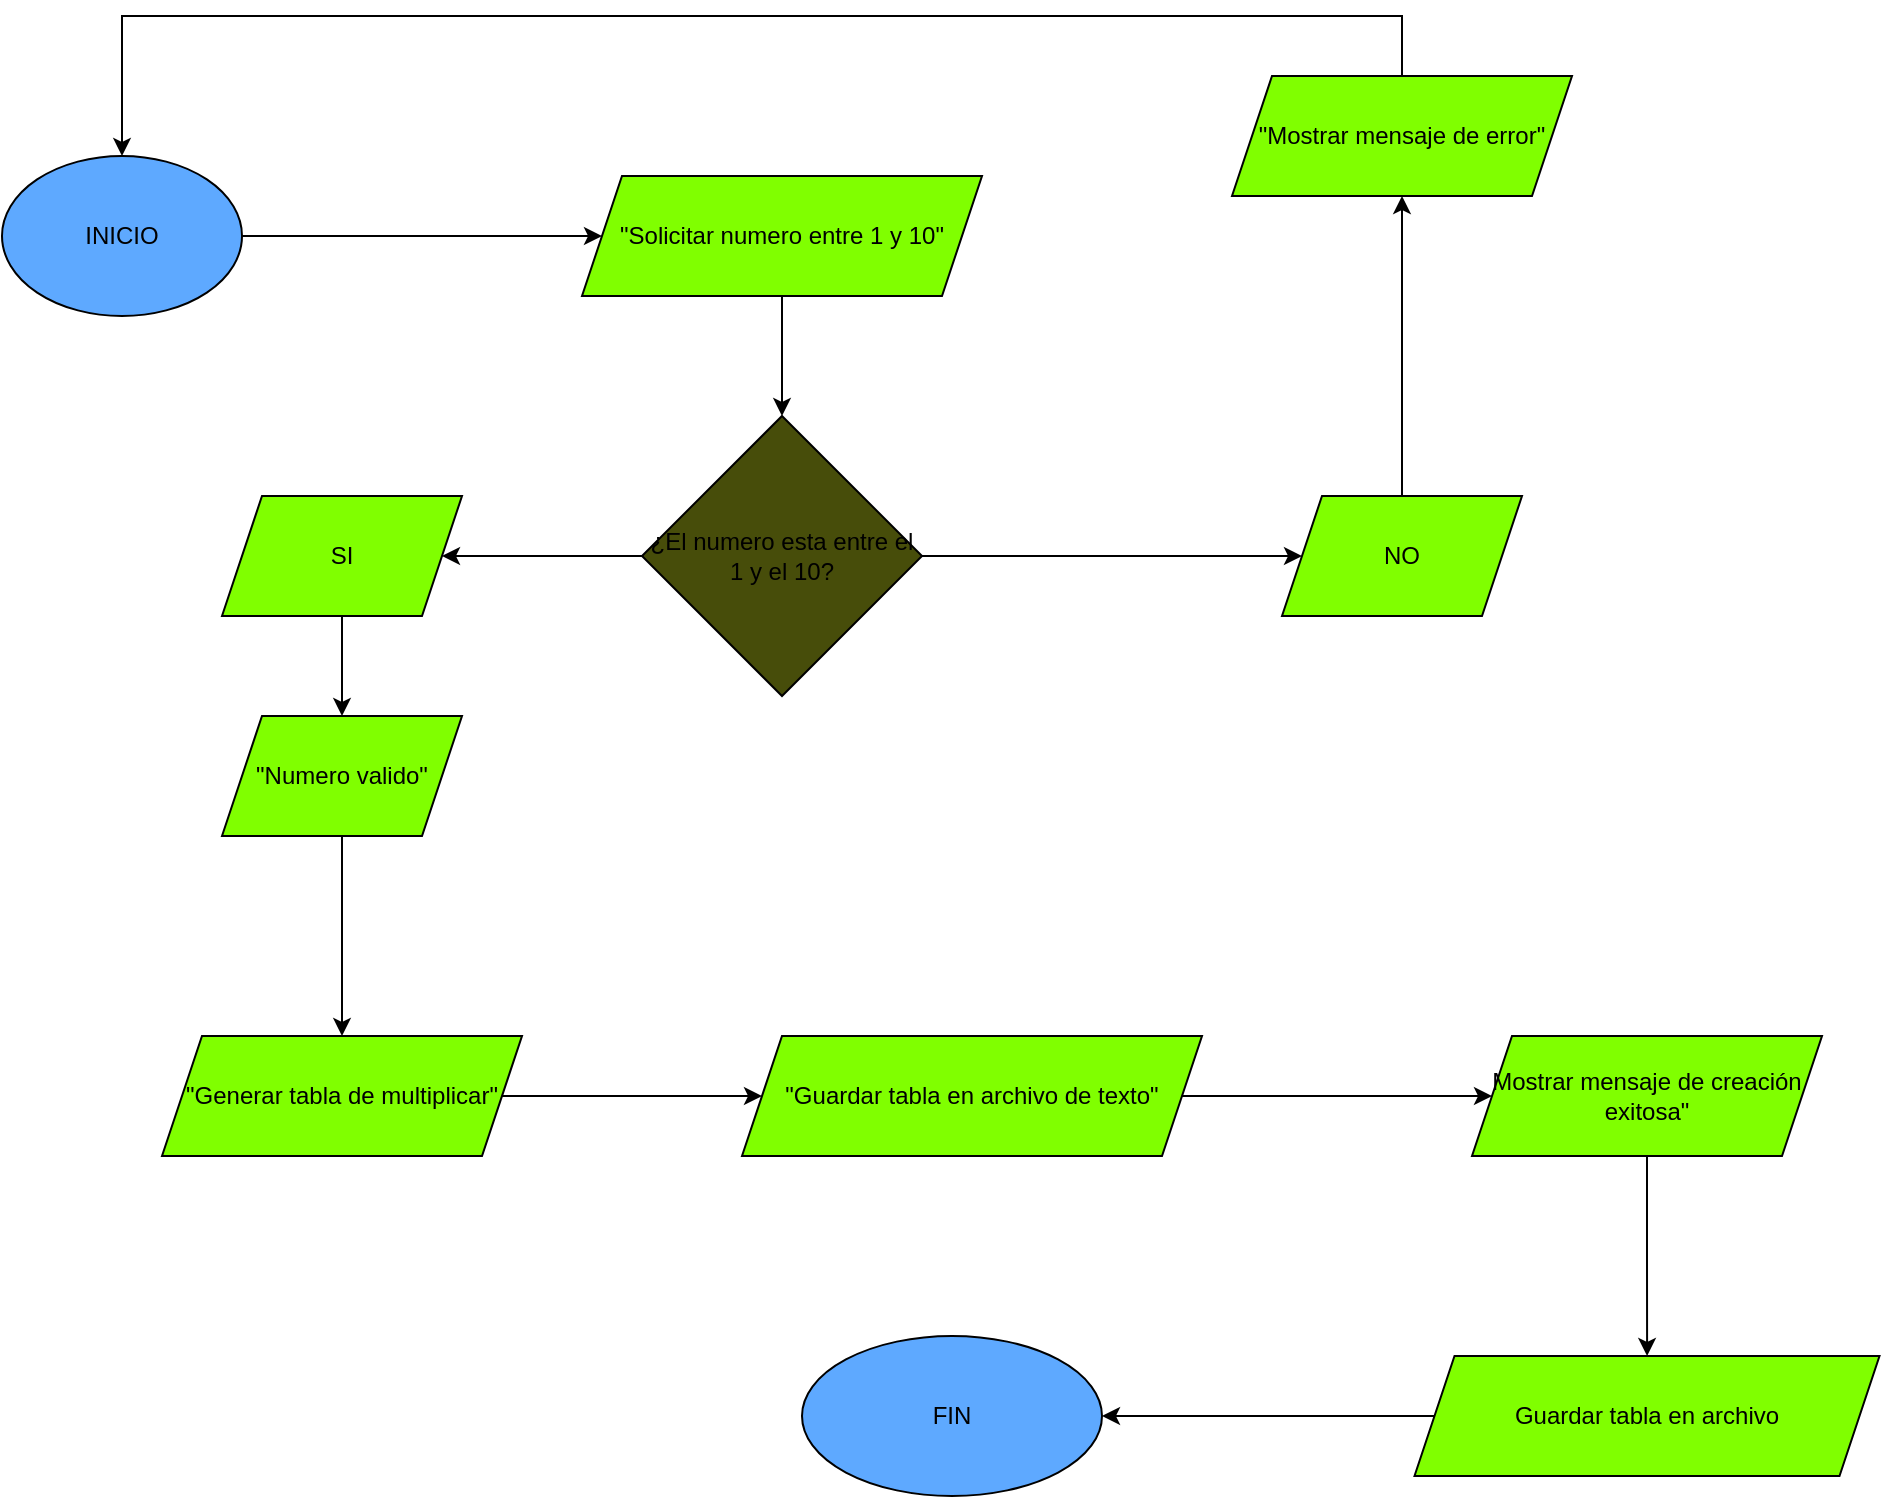 <mxfile version="24.0.4" type="device">
  <diagram name="Página-1" id="5IrK992Xa0M2b_9PDXXP">
    <mxGraphModel dx="2484" dy="2307" grid="1" gridSize="10" guides="1" tooltips="1" connect="1" arrows="1" fold="1" page="1" pageScale="1" pageWidth="827" pageHeight="1169" math="0" shadow="0">
      <root>
        <mxCell id="0" />
        <mxCell id="1" parent="0" />
        <mxCell id="elJQTPNYWxnJ1hHzXDNp-23" value="" style="edgeStyle=orthogonalEdgeStyle;rounded=0;orthogonalLoop=1;jettySize=auto;html=1;" edge="1" parent="1" source="elJQTPNYWxnJ1hHzXDNp-21" target="elJQTPNYWxnJ1hHzXDNp-22">
          <mxGeometry relative="1" as="geometry" />
        </mxCell>
        <mxCell id="elJQTPNYWxnJ1hHzXDNp-21" value="INICIO" style="ellipse;whiteSpace=wrap;html=1;fillColor=#5EA9FF;" vertex="1" parent="1">
          <mxGeometry x="20" y="30" width="120" height="80" as="geometry" />
        </mxCell>
        <mxCell id="elJQTPNYWxnJ1hHzXDNp-25" value="" style="edgeStyle=orthogonalEdgeStyle;rounded=0;orthogonalLoop=1;jettySize=auto;html=1;" edge="1" parent="1" source="elJQTPNYWxnJ1hHzXDNp-22" target="elJQTPNYWxnJ1hHzXDNp-24">
          <mxGeometry relative="1" as="geometry" />
        </mxCell>
        <mxCell id="elJQTPNYWxnJ1hHzXDNp-22" value="&quot;Solicitar numero entre 1 y 10&quot;" style="shape=parallelogram;perimeter=parallelogramPerimeter;whiteSpace=wrap;html=1;fixedSize=1;fillColor=#80FF00;" vertex="1" parent="1">
          <mxGeometry x="310" y="40" width="200" height="60" as="geometry" />
        </mxCell>
        <mxCell id="elJQTPNYWxnJ1hHzXDNp-27" value="" style="edgeStyle=orthogonalEdgeStyle;rounded=0;orthogonalLoop=1;jettySize=auto;html=1;" edge="1" parent="1" source="elJQTPNYWxnJ1hHzXDNp-24" target="elJQTPNYWxnJ1hHzXDNp-26">
          <mxGeometry relative="1" as="geometry" />
        </mxCell>
        <mxCell id="elJQTPNYWxnJ1hHzXDNp-29" value="" style="edgeStyle=orthogonalEdgeStyle;rounded=0;orthogonalLoop=1;jettySize=auto;html=1;" edge="1" parent="1" source="elJQTPNYWxnJ1hHzXDNp-24" target="elJQTPNYWxnJ1hHzXDNp-28">
          <mxGeometry relative="1" as="geometry" />
        </mxCell>
        <mxCell id="elJQTPNYWxnJ1hHzXDNp-24" value="¿El numero esta entre el 1 y el 10?" style="rhombus;whiteSpace=wrap;html=1;fillColor=#474D0A;" vertex="1" parent="1">
          <mxGeometry x="340" y="160" width="140" height="140" as="geometry" />
        </mxCell>
        <mxCell id="elJQTPNYWxnJ1hHzXDNp-31" value="" style="edgeStyle=orthogonalEdgeStyle;rounded=0;orthogonalLoop=1;jettySize=auto;html=1;" edge="1" parent="1" source="elJQTPNYWxnJ1hHzXDNp-35" target="elJQTPNYWxnJ1hHzXDNp-30">
          <mxGeometry relative="1" as="geometry" />
        </mxCell>
        <mxCell id="elJQTPNYWxnJ1hHzXDNp-26" value="SI" style="shape=parallelogram;perimeter=parallelogramPerimeter;whiteSpace=wrap;html=1;fixedSize=1;fillColor=#80FF00;" vertex="1" parent="1">
          <mxGeometry x="130" y="200" width="120" height="60" as="geometry" />
        </mxCell>
        <mxCell id="elJQTPNYWxnJ1hHzXDNp-33" value="" style="edgeStyle=orthogonalEdgeStyle;rounded=0;orthogonalLoop=1;jettySize=auto;html=1;" edge="1" parent="1" source="elJQTPNYWxnJ1hHzXDNp-28" target="elJQTPNYWxnJ1hHzXDNp-32">
          <mxGeometry relative="1" as="geometry" />
        </mxCell>
        <mxCell id="elJQTPNYWxnJ1hHzXDNp-28" value="NO" style="shape=parallelogram;perimeter=parallelogramPerimeter;whiteSpace=wrap;html=1;fixedSize=1;fillColor=#80FF00;" vertex="1" parent="1">
          <mxGeometry x="660" y="200" width="120" height="60" as="geometry" />
        </mxCell>
        <mxCell id="elJQTPNYWxnJ1hHzXDNp-38" value="" style="edgeStyle=orthogonalEdgeStyle;rounded=0;orthogonalLoop=1;jettySize=auto;html=1;" edge="1" parent="1" source="elJQTPNYWxnJ1hHzXDNp-30" target="elJQTPNYWxnJ1hHzXDNp-37">
          <mxGeometry relative="1" as="geometry" />
        </mxCell>
        <mxCell id="elJQTPNYWxnJ1hHzXDNp-30" value="&quot;Generar tabla de multiplicar&quot;" style="shape=parallelogram;perimeter=parallelogramPerimeter;whiteSpace=wrap;html=1;fixedSize=1;fillColor=#80FF00;" vertex="1" parent="1">
          <mxGeometry x="100" y="470" width="180" height="60" as="geometry" />
        </mxCell>
        <mxCell id="elJQTPNYWxnJ1hHzXDNp-34" style="edgeStyle=orthogonalEdgeStyle;rounded=0;orthogonalLoop=1;jettySize=auto;html=1;entryX=0.5;entryY=0;entryDx=0;entryDy=0;" edge="1" parent="1" source="elJQTPNYWxnJ1hHzXDNp-32" target="elJQTPNYWxnJ1hHzXDNp-21">
          <mxGeometry relative="1" as="geometry">
            <Array as="points">
              <mxPoint x="720" y="-40" />
              <mxPoint x="80" y="-40" />
            </Array>
          </mxGeometry>
        </mxCell>
        <mxCell id="elJQTPNYWxnJ1hHzXDNp-32" value="&quot;Mostrar mensaje de error&quot;" style="shape=parallelogram;perimeter=parallelogramPerimeter;whiteSpace=wrap;html=1;fixedSize=1;fillColor=#80FF00;" vertex="1" parent="1">
          <mxGeometry x="635" y="-10" width="170" height="60" as="geometry" />
        </mxCell>
        <mxCell id="elJQTPNYWxnJ1hHzXDNp-36" value="" style="edgeStyle=orthogonalEdgeStyle;rounded=0;orthogonalLoop=1;jettySize=auto;html=1;" edge="1" parent="1" source="elJQTPNYWxnJ1hHzXDNp-26" target="elJQTPNYWxnJ1hHzXDNp-35">
          <mxGeometry relative="1" as="geometry">
            <mxPoint x="190" y="260" as="sourcePoint" />
            <mxPoint x="190" y="470" as="targetPoint" />
          </mxGeometry>
        </mxCell>
        <mxCell id="elJQTPNYWxnJ1hHzXDNp-35" value="&quot;Numero valido&quot;" style="shape=parallelogram;perimeter=parallelogramPerimeter;whiteSpace=wrap;html=1;fixedSize=1;fillColor=#80FF00;" vertex="1" parent="1">
          <mxGeometry x="130" y="310" width="120" height="60" as="geometry" />
        </mxCell>
        <mxCell id="elJQTPNYWxnJ1hHzXDNp-40" value="" style="edgeStyle=orthogonalEdgeStyle;rounded=0;orthogonalLoop=1;jettySize=auto;html=1;" edge="1" parent="1" source="elJQTPNYWxnJ1hHzXDNp-37" target="elJQTPNYWxnJ1hHzXDNp-39">
          <mxGeometry relative="1" as="geometry" />
        </mxCell>
        <mxCell id="elJQTPNYWxnJ1hHzXDNp-37" value="&quot;Guardar tabla en archivo de texto&quot;" style="shape=parallelogram;perimeter=parallelogramPerimeter;whiteSpace=wrap;html=1;fixedSize=1;fillColor=#80FF00;" vertex="1" parent="1">
          <mxGeometry x="390" y="470" width="230" height="60" as="geometry" />
        </mxCell>
        <mxCell id="elJQTPNYWxnJ1hHzXDNp-42" value="" style="edgeStyle=orthogonalEdgeStyle;rounded=0;orthogonalLoop=1;jettySize=auto;html=1;" edge="1" parent="1" source="elJQTPNYWxnJ1hHzXDNp-39" target="elJQTPNYWxnJ1hHzXDNp-41">
          <mxGeometry relative="1" as="geometry" />
        </mxCell>
        <mxCell id="elJQTPNYWxnJ1hHzXDNp-39" value="Mostrar mensaje de creación exitosa&quot;" style="shape=parallelogram;perimeter=parallelogramPerimeter;whiteSpace=wrap;html=1;fixedSize=1;fillColor=#80FF00;" vertex="1" parent="1">
          <mxGeometry x="755" y="470" width="175" height="60" as="geometry" />
        </mxCell>
        <mxCell id="elJQTPNYWxnJ1hHzXDNp-44" value="" style="edgeStyle=orthogonalEdgeStyle;rounded=0;orthogonalLoop=1;jettySize=auto;html=1;" edge="1" parent="1" source="elJQTPNYWxnJ1hHzXDNp-41" target="elJQTPNYWxnJ1hHzXDNp-43">
          <mxGeometry relative="1" as="geometry" />
        </mxCell>
        <mxCell id="elJQTPNYWxnJ1hHzXDNp-41" value="Guardar tabla en archivo" style="shape=parallelogram;perimeter=parallelogramPerimeter;whiteSpace=wrap;html=1;fixedSize=1;fillColor=#80FF00;" vertex="1" parent="1">
          <mxGeometry x="726.25" y="630" width="232.5" height="60" as="geometry" />
        </mxCell>
        <mxCell id="elJQTPNYWxnJ1hHzXDNp-43" value="FIN" style="ellipse;whiteSpace=wrap;html=1;fillColor=#5EA9FF;" vertex="1" parent="1">
          <mxGeometry x="420" y="620" width="150" height="80" as="geometry" />
        </mxCell>
      </root>
    </mxGraphModel>
  </diagram>
</mxfile>
